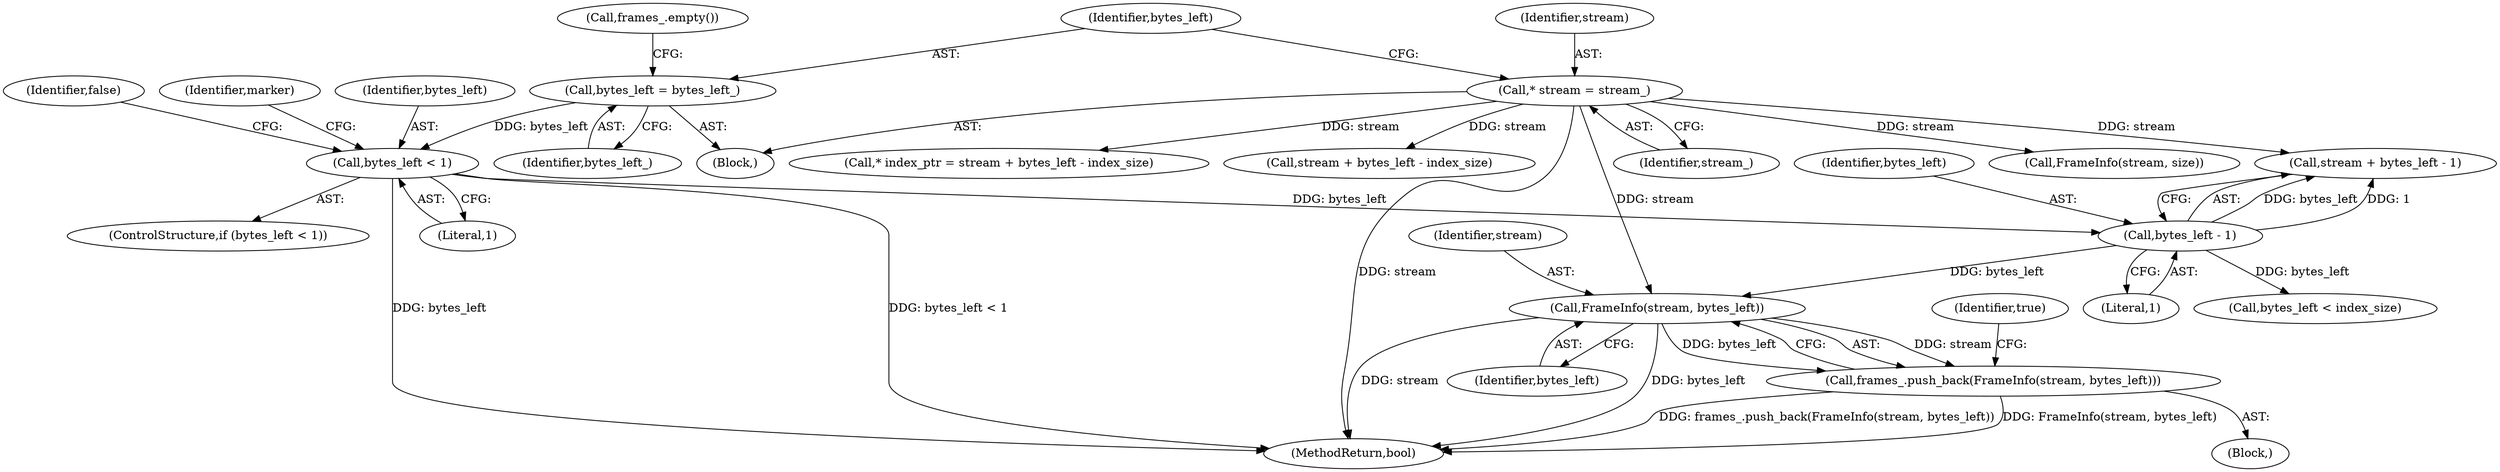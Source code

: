 digraph "1_Chrome_27c68f543e5eba779902447445dfb05ec3f5bf75_14@pointer" {
"1000141" [label="(Call,FrameInfo(stream, bytes_left))"];
"1000103" [label="(Call,* stream = stream_)"];
"1000130" [label="(Call,bytes_left - 1)"];
"1000119" [label="(Call,bytes_left < 1)"];
"1000107" [label="(Call,bytes_left = bytes_left_)"];
"1000140" [label="(Call,frames_.push_back(FrameInfo(stream, bytes_left)))"];
"1000101" [label="(Block,)"];
"1000141" [label="(Call,FrameInfo(stream, bytes_left))"];
"1000142" [label="(Identifier,stream)"];
"1000119" [label="(Call,bytes_left < 1)"];
"1000105" [label="(Identifier,stream_)"];
"1000140" [label="(Call,frames_.push_back(FrameInfo(stream, bytes_left)))"];
"1000183" [label="(Call,* index_ptr = stream + bytes_left - index_size)"];
"1000103" [label="(Call,* stream = stream_)"];
"1000108" [label="(Identifier,bytes_left)"];
"1000123" [label="(Identifier,false)"];
"1000118" [label="(ControlStructure,if (bytes_left < 1))"];
"1000177" [label="(Call,bytes_left < index_size)"];
"1000111" [label="(Call,frames_.empty())"];
"1000185" [label="(Call,stream + bytes_left - index_size)"];
"1000131" [label="(Identifier,bytes_left)"];
"1000107" [label="(Call,bytes_left = bytes_left_)"];
"1000145" [label="(Identifier,true)"];
"1000104" [label="(Identifier,stream)"];
"1000128" [label="(Call,stream + bytes_left - 1)"];
"1000126" [label="(Identifier,marker)"];
"1000132" [label="(Literal,1)"];
"1000139" [label="(Block,)"];
"1000120" [label="(Identifier,bytes_left)"];
"1000256" [label="(Call,FrameInfo(stream, size))"];
"1000277" [label="(MethodReturn,bool)"];
"1000130" [label="(Call,bytes_left - 1)"];
"1000143" [label="(Identifier,bytes_left)"];
"1000121" [label="(Literal,1)"];
"1000109" [label="(Identifier,bytes_left_)"];
"1000141" -> "1000140"  [label="AST: "];
"1000141" -> "1000143"  [label="CFG: "];
"1000142" -> "1000141"  [label="AST: "];
"1000143" -> "1000141"  [label="AST: "];
"1000140" -> "1000141"  [label="CFG: "];
"1000141" -> "1000277"  [label="DDG: stream"];
"1000141" -> "1000277"  [label="DDG: bytes_left"];
"1000141" -> "1000140"  [label="DDG: stream"];
"1000141" -> "1000140"  [label="DDG: bytes_left"];
"1000103" -> "1000141"  [label="DDG: stream"];
"1000130" -> "1000141"  [label="DDG: bytes_left"];
"1000103" -> "1000101"  [label="AST: "];
"1000103" -> "1000105"  [label="CFG: "];
"1000104" -> "1000103"  [label="AST: "];
"1000105" -> "1000103"  [label="AST: "];
"1000108" -> "1000103"  [label="CFG: "];
"1000103" -> "1000277"  [label="DDG: stream"];
"1000103" -> "1000128"  [label="DDG: stream"];
"1000103" -> "1000183"  [label="DDG: stream"];
"1000103" -> "1000185"  [label="DDG: stream"];
"1000103" -> "1000256"  [label="DDG: stream"];
"1000130" -> "1000128"  [label="AST: "];
"1000130" -> "1000132"  [label="CFG: "];
"1000131" -> "1000130"  [label="AST: "];
"1000132" -> "1000130"  [label="AST: "];
"1000128" -> "1000130"  [label="CFG: "];
"1000130" -> "1000128"  [label="DDG: bytes_left"];
"1000130" -> "1000128"  [label="DDG: 1"];
"1000119" -> "1000130"  [label="DDG: bytes_left"];
"1000130" -> "1000177"  [label="DDG: bytes_left"];
"1000119" -> "1000118"  [label="AST: "];
"1000119" -> "1000121"  [label="CFG: "];
"1000120" -> "1000119"  [label="AST: "];
"1000121" -> "1000119"  [label="AST: "];
"1000123" -> "1000119"  [label="CFG: "];
"1000126" -> "1000119"  [label="CFG: "];
"1000119" -> "1000277"  [label="DDG: bytes_left"];
"1000119" -> "1000277"  [label="DDG: bytes_left < 1"];
"1000107" -> "1000119"  [label="DDG: bytes_left"];
"1000107" -> "1000101"  [label="AST: "];
"1000107" -> "1000109"  [label="CFG: "];
"1000108" -> "1000107"  [label="AST: "];
"1000109" -> "1000107"  [label="AST: "];
"1000111" -> "1000107"  [label="CFG: "];
"1000140" -> "1000139"  [label="AST: "];
"1000145" -> "1000140"  [label="CFG: "];
"1000140" -> "1000277"  [label="DDG: FrameInfo(stream, bytes_left)"];
"1000140" -> "1000277"  [label="DDG: frames_.push_back(FrameInfo(stream, bytes_left))"];
}
